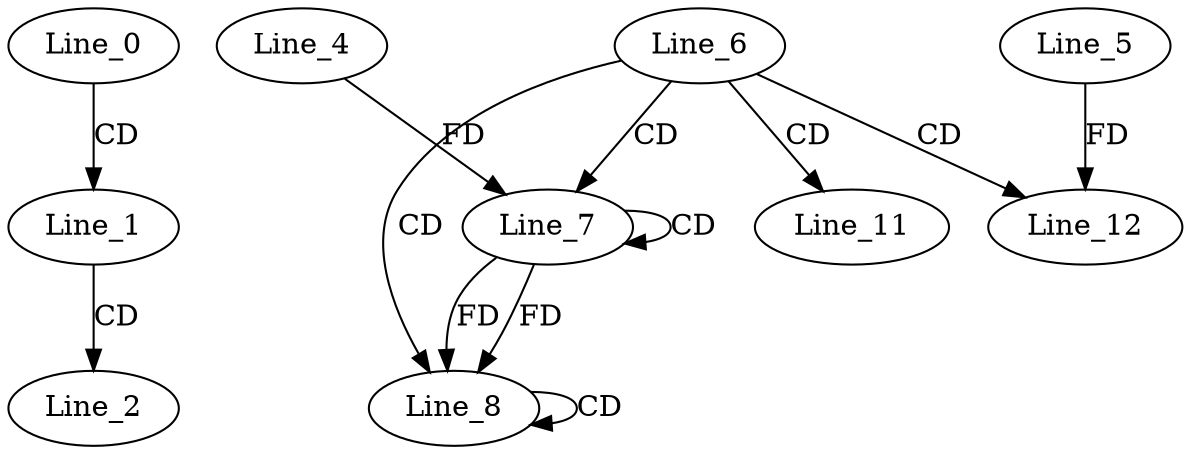 digraph G {
  Line_0;
  Line_1;
  Line_2;
  Line_6;
  Line_7;
  Line_7;
  Line_4;
  Line_8;
  Line_8;
  Line_11;
  Line_12;
  Line_5;
  Line_0 -> Line_1 [ label="CD" ];
  Line_1 -> Line_2 [ label="CD" ];
  Line_6 -> Line_7 [ label="CD" ];
  Line_7 -> Line_7 [ label="CD" ];
  Line_4 -> Line_7 [ label="FD" ];
  Line_6 -> Line_8 [ label="CD" ];
  Line_7 -> Line_8 [ label="FD" ];
  Line_8 -> Line_8 [ label="CD" ];
  Line_7 -> Line_8 [ label="FD" ];
  Line_6 -> Line_11 [ label="CD" ];
  Line_6 -> Line_12 [ label="CD" ];
  Line_5 -> Line_12 [ label="FD" ];
}
